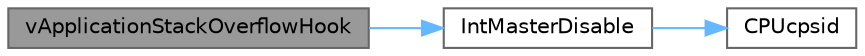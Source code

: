 digraph "vApplicationStackOverflowHook"
{
 // LATEX_PDF_SIZE
  bgcolor="transparent";
  edge [fontname=Helvetica,fontsize=10,labelfontname=Helvetica,labelfontsize=10];
  node [fontname=Helvetica,fontsize=10,shape=box,height=0.2,width=0.4];
  rankdir="LR";
  Node1 [id="Node000001",label="vApplicationStackOverflowHook",height=0.2,width=0.4,color="gray40", fillcolor="grey60", style="filled", fontcolor="black",tooltip="Hook function called when a stack overflow is detected."];
  Node1 -> Node2 [id="edge1_Node000001_Node000002",color="steelblue1",style="solid",tooltip=" "];
  Node2 [id="Node000002",label="IntMasterDisable",height=0.2,width=0.4,color="grey40", fillcolor="white", style="filled",URL="$group__interrupt__api.html#gae3724c6b65b8461cf0441f09b13fadf5",tooltip=" "];
  Node2 -> Node3 [id="edge2_Node000002_Node000003",color="steelblue1",style="solid",tooltip=" "];
  Node3 [id="Node000003",label="CPUcpsid",height=0.2,width=0.4,color="grey40", fillcolor="white", style="filled",URL="$cpu_8h.html#a491d851c4f7fff1f9f66aa778b0671b0",tooltip=" "];
}
